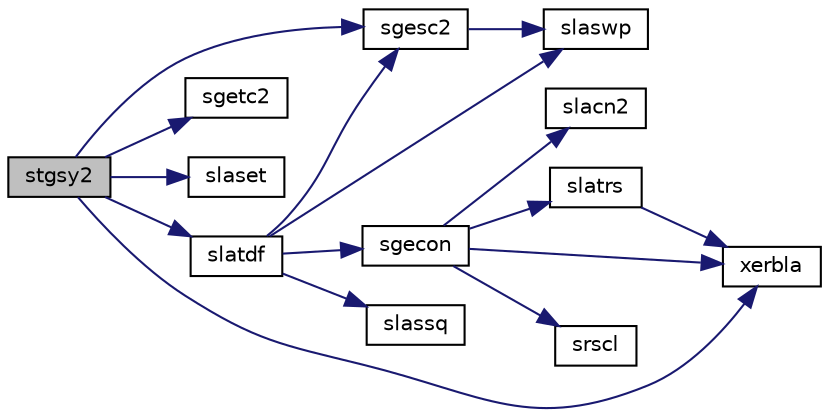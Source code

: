 digraph "stgsy2"
{
 // LATEX_PDF_SIZE
  edge [fontname="Helvetica",fontsize="10",labelfontname="Helvetica",labelfontsize="10"];
  node [fontname="Helvetica",fontsize="10",shape=record];
  rankdir="LR";
  Node1 [label="stgsy2",height=0.2,width=0.4,color="black", fillcolor="grey75", style="filled", fontcolor="black",tooltip="STGSY2 solves the generalized Sylvester equation (unblocked algorithm)."];
  Node1 -> Node2 [color="midnightblue",fontsize="10",style="solid",fontname="Helvetica"];
  Node2 [label="sgesc2",height=0.2,width=0.4,color="black", fillcolor="white", style="filled",URL="$sgesc2_8f.html#a8ad3f90608eb3f7cc3ea700ea36b8fdc",tooltip="SGESC2 solves a system of linear equations using the LU factorization with complete pivoting computed..."];
  Node2 -> Node3 [color="midnightblue",fontsize="10",style="solid",fontname="Helvetica"];
  Node3 [label="slaswp",height=0.2,width=0.4,color="black", fillcolor="white", style="filled",URL="$slaswp_8f.html#acb14404955e1b301d7877892a3c83f3d",tooltip="SLASWP performs a series of row interchanges on a general rectangular matrix."];
  Node1 -> Node4 [color="midnightblue",fontsize="10",style="solid",fontname="Helvetica"];
  Node4 [label="sgetc2",height=0.2,width=0.4,color="black", fillcolor="white", style="filled",URL="$sgetc2_8f.html#ac0fa1757e981d8faef063cc9f4fa09ea",tooltip="SGETC2 computes the LU factorization with complete pivoting of the general n-by-n matrix."];
  Node1 -> Node5 [color="midnightblue",fontsize="10",style="solid",fontname="Helvetica"];
  Node5 [label="slaset",height=0.2,width=0.4,color="black", fillcolor="white", style="filled",URL="$slaset_8f.html#a6174184453f17ad7cc3488044325d5ac",tooltip="SLASET initializes the off-diagonal elements and the diagonal elements of a matrix to given values."];
  Node1 -> Node6 [color="midnightblue",fontsize="10",style="solid",fontname="Helvetica"];
  Node6 [label="slatdf",height=0.2,width=0.4,color="black", fillcolor="white", style="filled",URL="$slatdf_8f.html#aeaf9920f8087f98e9efb95bab9d8cb6a",tooltip="SLATDF uses the LU factorization of the n-by-n matrix computed by sgetc2 and computes a contribution ..."];
  Node6 -> Node7 [color="midnightblue",fontsize="10",style="solid",fontname="Helvetica"];
  Node7 [label="sgecon",height=0.2,width=0.4,color="black", fillcolor="white", style="filled",URL="$sgecon_8f.html#a89f21d7700aaccc5fc72ca3316c33463",tooltip="SGECON"];
  Node7 -> Node8 [color="midnightblue",fontsize="10",style="solid",fontname="Helvetica"];
  Node8 [label="slacn2",height=0.2,width=0.4,color="black", fillcolor="white", style="filled",URL="$slacn2_8f.html#a670bf75845ea8d0f2220f41866c6d294",tooltip="SLACN2 estimates the 1-norm of a square matrix, using reverse communication for evaluating matrix-vec..."];
  Node7 -> Node9 [color="midnightblue",fontsize="10",style="solid",fontname="Helvetica"];
  Node9 [label="slatrs",height=0.2,width=0.4,color="black", fillcolor="white", style="filled",URL="$slatrs_8f.html#a42b0ddf6be8e085ee0e0d72f24f0b39d",tooltip="SLATRS solves a triangular system of equations with the scale factor set to prevent overflow."];
  Node9 -> Node10 [color="midnightblue",fontsize="10",style="solid",fontname="Helvetica"];
  Node10 [label="xerbla",height=0.2,width=0.4,color="black", fillcolor="white", style="filled",URL="$xerbla_8f.html#a377ee61015baf8dea7770b3a404b1c07",tooltip="XERBLA"];
  Node7 -> Node11 [color="midnightblue",fontsize="10",style="solid",fontname="Helvetica"];
  Node11 [label="srscl",height=0.2,width=0.4,color="black", fillcolor="white", style="filled",URL="$srscl_8f.html#ae668a889bec7fb6d91ba4457e2f83722",tooltip="SRSCL multiplies a vector by the reciprocal of a real scalar."];
  Node7 -> Node10 [color="midnightblue",fontsize="10",style="solid",fontname="Helvetica"];
  Node6 -> Node2 [color="midnightblue",fontsize="10",style="solid",fontname="Helvetica"];
  Node6 -> Node12 [color="midnightblue",fontsize="10",style="solid",fontname="Helvetica"];
  Node12 [label="slassq",height=0.2,width=0.4,color="black", fillcolor="white", style="filled",URL="$slassq_8f90.html#a0596b4bfa745d0d1c5817d4790921cda",tooltip="SLASSQ updates a sum of squares represented in scaled form."];
  Node6 -> Node3 [color="midnightblue",fontsize="10",style="solid",fontname="Helvetica"];
  Node1 -> Node10 [color="midnightblue",fontsize="10",style="solid",fontname="Helvetica"];
}
